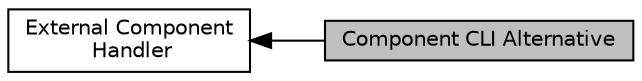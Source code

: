 digraph "Component CLI Alternative"
{
  edge [fontname="Helvetica",fontsize="10",labelfontname="Helvetica",labelfontsize="10"];
  node [fontname="Helvetica",fontsize="10",shape=record];
  rankdir=LR;
  Node1 [label="External Component\l Handler",height=0.2,width=0.4,color="black", fillcolor="white", style="filled",URL="$group__compnt__shim.html"];
  Node0 [label="Component CLI Alternative",height=0.2,width=0.4,color="black", fillcolor="grey75", style="filled", fontcolor="black"];
  Node1->Node0 [shape=plaintext, dir="back", style="solid"];
}
